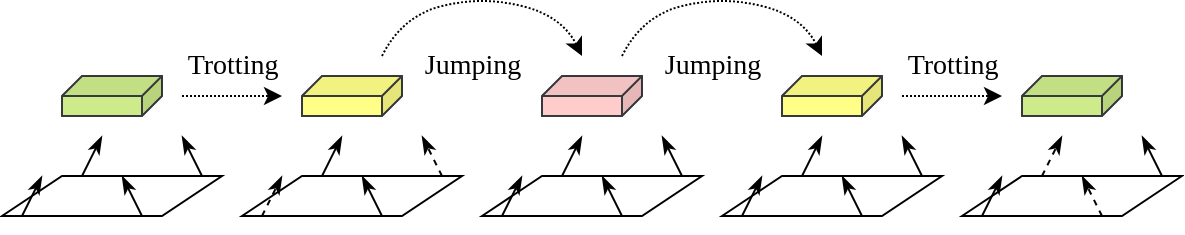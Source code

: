 <mxfile scale="2" border="0">
    <diagram id="23Loc5n1_btLOtWKShDH" name="Page-1">
        <mxGraphModel dx="626" dy="368" grid="1" gridSize="10" guides="1" tooltips="1" connect="1" arrows="1" fold="1" page="1" pageScale="1" pageWidth="850" pageHeight="1100" math="1" shadow="0">
            <root>
                <mxCell id="0"/>
                <mxCell id="1" parent="0"/>
                <mxCell id="59" value="&lt;font style=&quot;font-size: 14px;&quot; face=&quot;Times New Roman&quot;&gt;Jumping&lt;/font&gt;" style="text;html=1;align=center;verticalAlign=middle;resizable=0;points=[];autosize=1;strokeColor=none;fillColor=none;" vertex="1" parent="1">
                    <mxGeometry x="320" y="110" width="70" height="30" as="geometry"/>
                </mxCell>
                <mxCell id="3" value="" style="shape=parallelogram;perimeter=parallelogramPerimeter;whiteSpace=wrap;html=1;fixedSize=1;fillColor=none;size=30;" vertex="1" parent="1">
                    <mxGeometry x="120" y="180" width="110" height="20" as="geometry"/>
                </mxCell>
                <mxCell id="4" value="" style="shape=parallelogram;perimeter=parallelogramPerimeter;whiteSpace=wrap;html=1;fixedSize=1;fillColor=none;size=30;" vertex="1" parent="1">
                    <mxGeometry x="240" y="180" width="110" height="20" as="geometry"/>
                </mxCell>
                <mxCell id="5" value="" style="shape=parallelogram;perimeter=parallelogramPerimeter;whiteSpace=wrap;html=1;fixedSize=1;fillColor=none;size=30;" vertex="1" parent="1">
                    <mxGeometry x="360" y="180" width="110" height="20" as="geometry"/>
                </mxCell>
                <mxCell id="6" value="" style="shape=parallelogram;perimeter=parallelogramPerimeter;whiteSpace=wrap;html=1;fixedSize=1;fillColor=none;size=30;" vertex="1" parent="1">
                    <mxGeometry x="480" y="180" width="110" height="20" as="geometry"/>
                </mxCell>
                <mxCell id="20" value="" style="shape=parallelogram;perimeter=parallelogramPerimeter;whiteSpace=wrap;html=1;fixedSize=1;fillColor=none;size=30;" vertex="1" parent="1">
                    <mxGeometry x="600" y="180" width="110" height="20" as="geometry"/>
                </mxCell>
                <mxCell id="32" value="" style="group" vertex="1" connectable="0" parent="1">
                    <mxGeometry x="130" y="160" width="90.0" height="40" as="geometry"/>
                </mxCell>
                <mxCell id="27" value="" style="edgeStyle=none;orthogonalLoop=1;jettySize=auto;html=1;endArrow=classicThin;endFill=1;" edge="1" parent="32">
                    <mxGeometry width="100" relative="1" as="geometry">
                        <mxPoint y="40" as="sourcePoint"/>
                        <mxPoint x="10" y="20" as="targetPoint"/>
                        <Array as="points"/>
                    </mxGeometry>
                </mxCell>
                <mxCell id="28" value="" style="edgeStyle=none;orthogonalLoop=1;jettySize=auto;html=1;endArrow=classicThin;endFill=1;" edge="1" parent="32">
                    <mxGeometry width="100" relative="1" as="geometry">
                        <mxPoint x="90.0" y="20" as="sourcePoint"/>
                        <mxPoint x="80" as="targetPoint"/>
                        <Array as="points"/>
                    </mxGeometry>
                </mxCell>
                <mxCell id="29" value="" style="edgeStyle=none;orthogonalLoop=1;jettySize=auto;html=1;endArrow=classicThin;endFill=1;" edge="1" parent="32">
                    <mxGeometry width="100" relative="1" as="geometry">
                        <mxPoint x="60.0" y="40" as="sourcePoint"/>
                        <mxPoint x="50" y="20" as="targetPoint"/>
                        <Array as="points"/>
                    </mxGeometry>
                </mxCell>
                <mxCell id="30" value="" style="edgeStyle=none;orthogonalLoop=1;jettySize=auto;html=1;endArrow=classicThin;endFill=1;" edge="1" parent="32">
                    <mxGeometry width="100" relative="1" as="geometry">
                        <mxPoint x="30" y="20" as="sourcePoint"/>
                        <mxPoint x="40" as="targetPoint"/>
                        <Array as="points"/>
                    </mxGeometry>
                </mxCell>
                <mxCell id="40" style="edgeStyle=none;html=1;dashed=1;dashPattern=1 1;endArrow=classic;endFill=1;" edge="1" parent="1">
                    <mxGeometry relative="1" as="geometry">
                        <mxPoint x="210" y="140" as="sourcePoint"/>
                        <mxPoint x="260" y="140" as="targetPoint"/>
                    </mxGeometry>
                </mxCell>
                <mxCell id="10" value="" style="shape=cube;whiteSpace=wrap;html=1;boundedLbl=1;backgroundOutline=1;darkOpacity=0.05;darkOpacity2=0.1;fillColor=#cdeb8b;size=10;flipV=0;flipH=1;strokeColor=#36393d;" vertex="1" parent="1">
                    <mxGeometry x="150" y="130" width="50" height="20" as="geometry"/>
                </mxCell>
                <mxCell id="33" value="" style="shape=cube;whiteSpace=wrap;html=1;boundedLbl=1;backgroundOutline=1;darkOpacity=0.05;darkOpacity2=0.1;fillColor=#ffff88;size=10;flipV=0;flipH=1;strokeColor=#36393d;" vertex="1" parent="1">
                    <mxGeometry x="270" y="130" width="50" height="20" as="geometry"/>
                </mxCell>
                <mxCell id="39" value="" style="group" vertex="1" connectable="0" parent="1">
                    <mxGeometry x="250" y="160" width="90.0" height="40" as="geometry"/>
                </mxCell>
                <mxCell id="35" value="" style="edgeStyle=none;orthogonalLoop=1;jettySize=auto;html=1;dashed=1;endArrow=classicThin;endFill=1;" edge="1" parent="39">
                    <mxGeometry width="100" relative="1" as="geometry">
                        <mxPoint y="40" as="sourcePoint"/>
                        <mxPoint x="10" y="20" as="targetPoint"/>
                        <Array as="points"/>
                    </mxGeometry>
                </mxCell>
                <mxCell id="36" value="" style="edgeStyle=none;orthogonalLoop=1;jettySize=auto;html=1;dashed=1;endArrow=classicThin;endFill=1;" edge="1" parent="39">
                    <mxGeometry width="100" relative="1" as="geometry">
                        <mxPoint x="90.0" y="20" as="sourcePoint"/>
                        <mxPoint x="80" as="targetPoint"/>
                        <Array as="points"/>
                    </mxGeometry>
                </mxCell>
                <mxCell id="37" value="" style="edgeStyle=none;orthogonalLoop=1;jettySize=auto;html=1;endArrow=classicThin;endFill=1;" edge="1" parent="39">
                    <mxGeometry width="100" relative="1" as="geometry">
                        <mxPoint x="60.0" y="40" as="sourcePoint"/>
                        <mxPoint x="50" y="20" as="targetPoint"/>
                        <Array as="points"/>
                    </mxGeometry>
                </mxCell>
                <mxCell id="38" value="" style="edgeStyle=none;orthogonalLoop=1;jettySize=auto;html=1;endArrow=classicThin;endFill=1;" edge="1" parent="39">
                    <mxGeometry width="100" relative="1" as="geometry">
                        <mxPoint x="30" y="20" as="sourcePoint"/>
                        <mxPoint x="40" as="targetPoint"/>
                        <Array as="points"/>
                    </mxGeometry>
                </mxCell>
                <mxCell id="41" value="" style="group" vertex="1" connectable="0" parent="1">
                    <mxGeometry x="490" y="160" width="90.0" height="40" as="geometry"/>
                </mxCell>
                <mxCell id="42" value="" style="edgeStyle=none;orthogonalLoop=1;jettySize=auto;html=1;endArrow=classicThin;endFill=1;" edge="1" parent="41">
                    <mxGeometry width="100" relative="1" as="geometry">
                        <mxPoint y="40" as="sourcePoint"/>
                        <mxPoint x="10" y="20" as="targetPoint"/>
                        <Array as="points"/>
                    </mxGeometry>
                </mxCell>
                <mxCell id="43" value="" style="edgeStyle=none;orthogonalLoop=1;jettySize=auto;html=1;endArrow=classicThin;endFill=1;" edge="1" parent="41">
                    <mxGeometry width="100" relative="1" as="geometry">
                        <mxPoint x="90.0" y="20" as="sourcePoint"/>
                        <mxPoint x="80" as="targetPoint"/>
                        <Array as="points"/>
                    </mxGeometry>
                </mxCell>
                <mxCell id="44" value="" style="edgeStyle=none;orthogonalLoop=1;jettySize=auto;html=1;endArrow=classicThin;endFill=1;" edge="1" parent="41">
                    <mxGeometry width="100" relative="1" as="geometry">
                        <mxPoint x="60.0" y="40" as="sourcePoint"/>
                        <mxPoint x="50" y="20" as="targetPoint"/>
                        <Array as="points"/>
                    </mxGeometry>
                </mxCell>
                <mxCell id="45" value="" style="edgeStyle=none;orthogonalLoop=1;jettySize=auto;html=1;endArrow=classicThin;endFill=1;" edge="1" parent="41">
                    <mxGeometry width="100" relative="1" as="geometry">
                        <mxPoint x="30" y="20" as="sourcePoint"/>
                        <mxPoint x="40" as="targetPoint"/>
                        <Array as="points"/>
                    </mxGeometry>
                </mxCell>
                <mxCell id="46" value="" style="group" vertex="1" connectable="0" parent="1">
                    <mxGeometry x="610" y="160" width="90.0" height="40" as="geometry"/>
                </mxCell>
                <mxCell id="47" value="" style="edgeStyle=none;orthogonalLoop=1;jettySize=auto;html=1;endArrow=classicThin;endFill=1;" edge="1" parent="46">
                    <mxGeometry width="100" relative="1" as="geometry">
                        <mxPoint y="40" as="sourcePoint"/>
                        <mxPoint x="10" y="20" as="targetPoint"/>
                        <Array as="points"/>
                    </mxGeometry>
                </mxCell>
                <mxCell id="48" value="" style="edgeStyle=none;orthogonalLoop=1;jettySize=auto;html=1;endArrow=classicThin;endFill=1;" edge="1" parent="46">
                    <mxGeometry width="100" relative="1" as="geometry">
                        <mxPoint x="90.0" y="20" as="sourcePoint"/>
                        <mxPoint x="80" as="targetPoint"/>
                        <Array as="points"/>
                    </mxGeometry>
                </mxCell>
                <mxCell id="49" value="" style="edgeStyle=none;orthogonalLoop=1;jettySize=auto;html=1;dashed=1;endArrow=classicThin;endFill=1;" edge="1" parent="46">
                    <mxGeometry width="100" relative="1" as="geometry">
                        <mxPoint x="60.0" y="40" as="sourcePoint"/>
                        <mxPoint x="50" y="20" as="targetPoint"/>
                        <Array as="points"/>
                    </mxGeometry>
                </mxCell>
                <mxCell id="50" value="" style="edgeStyle=none;orthogonalLoop=1;jettySize=auto;html=1;dashed=1;endArrow=classicThin;endFill=1;" edge="1" parent="46">
                    <mxGeometry width="100" relative="1" as="geometry">
                        <mxPoint x="30" y="20" as="sourcePoint"/>
                        <mxPoint x="40" as="targetPoint"/>
                        <Array as="points"/>
                    </mxGeometry>
                </mxCell>
                <mxCell id="51" value="" style="group" vertex="1" connectable="0" parent="1">
                    <mxGeometry x="370" y="160" width="90.0" height="40" as="geometry"/>
                </mxCell>
                <mxCell id="52" value="" style="edgeStyle=none;orthogonalLoop=1;jettySize=auto;html=1;endArrow=classicThin;endFill=1;" edge="1" parent="51">
                    <mxGeometry width="100" relative="1" as="geometry">
                        <mxPoint y="40" as="sourcePoint"/>
                        <mxPoint x="10" y="20" as="targetPoint"/>
                        <Array as="points"/>
                    </mxGeometry>
                </mxCell>
                <mxCell id="53" value="" style="edgeStyle=none;orthogonalLoop=1;jettySize=auto;html=1;endArrow=classicThin;endFill=1;" edge="1" parent="51">
                    <mxGeometry width="100" relative="1" as="geometry">
                        <mxPoint x="90.0" y="20" as="sourcePoint"/>
                        <mxPoint x="80" as="targetPoint"/>
                        <Array as="points"/>
                    </mxGeometry>
                </mxCell>
                <mxCell id="54" value="" style="edgeStyle=none;orthogonalLoop=1;jettySize=auto;html=1;endArrow=classicThin;endFill=1;" edge="1" parent="51">
                    <mxGeometry width="100" relative="1" as="geometry">
                        <mxPoint x="60.0" y="40" as="sourcePoint"/>
                        <mxPoint x="50" y="20" as="targetPoint"/>
                        <Array as="points"/>
                    </mxGeometry>
                </mxCell>
                <mxCell id="55" value="" style="edgeStyle=none;orthogonalLoop=1;jettySize=auto;html=1;endArrow=classicThin;endFill=1;" edge="1" parent="51">
                    <mxGeometry width="100" relative="1" as="geometry">
                        <mxPoint x="30" y="20" as="sourcePoint"/>
                        <mxPoint x="40" as="targetPoint"/>
                        <Array as="points"/>
                    </mxGeometry>
                </mxCell>
                <mxCell id="56" value="&lt;font style=&quot;font-size: 14px;&quot; face=&quot;Times New Roman&quot;&gt;Trotting&lt;/font&gt;" style="text;html=1;align=center;verticalAlign=middle;resizable=0;points=[];autosize=1;strokeColor=none;fillColor=none;" vertex="1" parent="1">
                    <mxGeometry x="200" y="110" width="70" height="30" as="geometry"/>
                </mxCell>
                <mxCell id="58" value="" style="shape=cube;whiteSpace=wrap;html=1;boundedLbl=1;backgroundOutline=1;darkOpacity=0.05;darkOpacity2=0.1;fillColor=#ffcccc;size=10;flipV=0;flipH=1;strokeColor=#36393d;" vertex="1" parent="1">
                    <mxGeometry x="390" y="130" width="50" height="20" as="geometry"/>
                </mxCell>
                <mxCell id="61" value="" style="curved=1;endArrow=classic;html=1;dashed=1;dashPattern=1 1;fontFamily=Times New Roman;fontSize=14;" edge="1" parent="1">
                    <mxGeometry width="50" height="50" relative="1" as="geometry">
                        <mxPoint x="310" y="120" as="sourcePoint"/>
                        <mxPoint x="410" y="120" as="targetPoint"/>
                        <Array as="points">
                            <mxPoint x="320" y="100"/>
                            <mxPoint x="360" y="90"/>
                            <mxPoint x="400" y="100"/>
                        </Array>
                    </mxGeometry>
                </mxCell>
                <mxCell id="62" value="&lt;font style=&quot;font-size: 14px;&quot; face=&quot;Times New Roman&quot;&gt;Jumping&lt;/font&gt;" style="text;html=1;align=center;verticalAlign=middle;resizable=0;points=[];autosize=1;strokeColor=none;fillColor=none;" vertex="1" parent="1">
                    <mxGeometry x="440" y="110" width="70" height="30" as="geometry"/>
                </mxCell>
                <mxCell id="63" value="" style="shape=cube;whiteSpace=wrap;html=1;boundedLbl=1;backgroundOutline=1;darkOpacity=0.05;darkOpacity2=0.1;fillColor=#ffff88;size=10;flipV=0;flipH=1;strokeColor=#36393d;" vertex="1" parent="1">
                    <mxGeometry x="510" y="130" width="50" height="20" as="geometry"/>
                </mxCell>
                <mxCell id="64" value="" style="curved=1;endArrow=classic;html=1;dashed=1;dashPattern=1 1;fontFamily=Times New Roman;fontSize=14;" edge="1" parent="1">
                    <mxGeometry width="50" height="50" relative="1" as="geometry">
                        <mxPoint x="430" y="120" as="sourcePoint"/>
                        <mxPoint x="530" y="120" as="targetPoint"/>
                        <Array as="points">
                            <mxPoint x="440" y="100"/>
                            <mxPoint x="480" y="90"/>
                            <mxPoint x="520" y="100"/>
                        </Array>
                    </mxGeometry>
                </mxCell>
                <mxCell id="65" style="edgeStyle=none;html=1;dashed=1;dashPattern=1 1;endArrow=classic;endFill=1;" edge="1" parent="1">
                    <mxGeometry relative="1" as="geometry">
                        <mxPoint x="570" y="140" as="sourcePoint"/>
                        <mxPoint x="620" y="140" as="targetPoint"/>
                    </mxGeometry>
                </mxCell>
                <mxCell id="66" value="" style="shape=cube;whiteSpace=wrap;html=1;boundedLbl=1;backgroundOutline=1;darkOpacity=0.05;darkOpacity2=0.1;fillColor=#cdeb8b;size=10;flipV=0;flipH=1;strokeColor=#36393d;" vertex="1" parent="1">
                    <mxGeometry x="630" y="130" width="50" height="20" as="geometry"/>
                </mxCell>
                <mxCell id="67" value="&lt;font style=&quot;font-size: 14px;&quot; face=&quot;Times New Roman&quot;&gt;Trotting&lt;/font&gt;" style="text;html=1;align=center;verticalAlign=middle;resizable=0;points=[];autosize=1;strokeColor=none;fillColor=none;" vertex="1" parent="1">
                    <mxGeometry x="560" y="110" width="70" height="30" as="geometry"/>
                </mxCell>
            </root>
        </mxGraphModel>
    </diagram>
</mxfile>